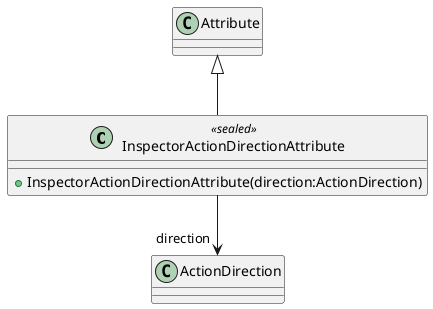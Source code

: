 @startuml
class InspectorActionDirectionAttribute <<sealed>> {
    + InspectorActionDirectionAttribute(direction:ActionDirection)
}
Attribute <|-- InspectorActionDirectionAttribute
InspectorActionDirectionAttribute --> "direction" ActionDirection
@enduml
